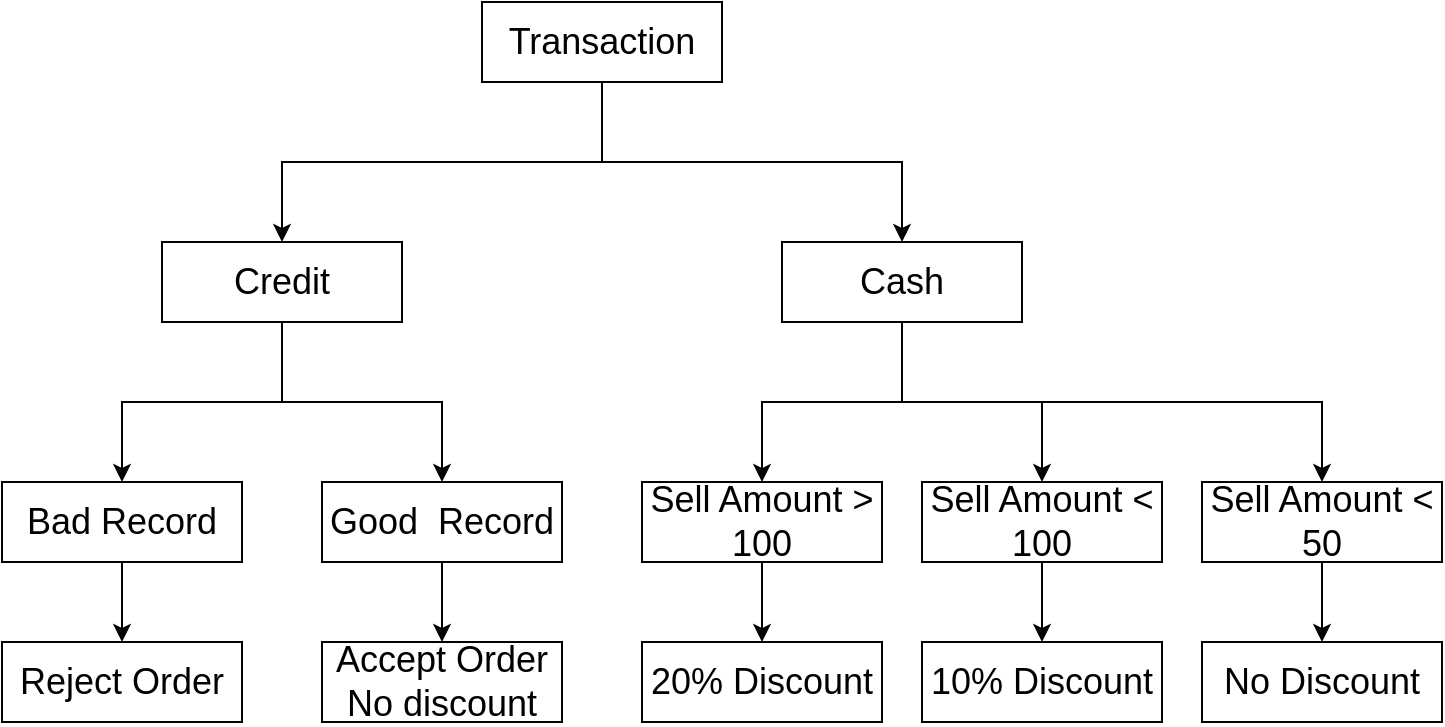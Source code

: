 <mxfile version="20.2.8" type="github">
  <diagram id="QX-kf8TAM9mVo-nuAqAm" name="Page-1">
    <mxGraphModel dx="946" dy="521" grid="1" gridSize="10" guides="1" tooltips="1" connect="1" arrows="1" fold="1" page="1" pageScale="1" pageWidth="827" pageHeight="1169" math="0" shadow="0">
      <root>
        <mxCell id="0" />
        <mxCell id="1" parent="0" />
        <mxCell id="VPaW-7pwA5flNVjHfqT0-3" value="" style="edgeStyle=orthogonalEdgeStyle;rounded=0;orthogonalLoop=1;jettySize=auto;html=1;" edge="1" parent="1" source="VPaW-7pwA5flNVjHfqT0-1" target="VPaW-7pwA5flNVjHfqT0-2">
          <mxGeometry relative="1" as="geometry">
            <Array as="points">
              <mxPoint x="400" y="120" />
              <mxPoint x="240" y="120" />
            </Array>
          </mxGeometry>
        </mxCell>
        <mxCell id="VPaW-7pwA5flNVjHfqT0-5" value="" style="edgeStyle=orthogonalEdgeStyle;rounded=0;orthogonalLoop=1;jettySize=auto;html=1;" edge="1" parent="1" source="VPaW-7pwA5flNVjHfqT0-1" target="VPaW-7pwA5flNVjHfqT0-4">
          <mxGeometry relative="1" as="geometry">
            <Array as="points">
              <mxPoint x="400" y="120" />
              <mxPoint x="550" y="120" />
            </Array>
          </mxGeometry>
        </mxCell>
        <mxCell id="VPaW-7pwA5flNVjHfqT0-1" value="&lt;font style=&quot;font-size: 18px;&quot;&gt;Transaction&lt;/font&gt;" style="rounded=0;whiteSpace=wrap;html=1;" vertex="1" parent="1">
          <mxGeometry x="340" y="40" width="120" height="40" as="geometry" />
        </mxCell>
        <mxCell id="VPaW-7pwA5flNVjHfqT0-7" value="" style="edgeStyle=orthogonalEdgeStyle;rounded=0;orthogonalLoop=1;jettySize=auto;html=1;fontSize=18;" edge="1" parent="1" source="VPaW-7pwA5flNVjHfqT0-2" target="VPaW-7pwA5flNVjHfqT0-6">
          <mxGeometry relative="1" as="geometry">
            <Array as="points">
              <mxPoint x="240" y="240" />
              <mxPoint x="160" y="240" />
            </Array>
          </mxGeometry>
        </mxCell>
        <mxCell id="VPaW-7pwA5flNVjHfqT0-9" value="" style="edgeStyle=orthogonalEdgeStyle;rounded=0;orthogonalLoop=1;jettySize=auto;html=1;fontSize=18;" edge="1" parent="1" source="VPaW-7pwA5flNVjHfqT0-2" target="VPaW-7pwA5flNVjHfqT0-8">
          <mxGeometry relative="1" as="geometry" />
        </mxCell>
        <mxCell id="VPaW-7pwA5flNVjHfqT0-2" value="&lt;font style=&quot;font-size: 18px;&quot;&gt;Credit&lt;/font&gt;" style="rounded=0;whiteSpace=wrap;html=1;" vertex="1" parent="1">
          <mxGeometry x="180" y="160" width="120" height="40" as="geometry" />
        </mxCell>
        <mxCell id="VPaW-7pwA5flNVjHfqT0-11" value="" style="edgeStyle=orthogonalEdgeStyle;rounded=0;orthogonalLoop=1;jettySize=auto;html=1;fontSize=18;" edge="1" parent="1" source="VPaW-7pwA5flNVjHfqT0-4" target="VPaW-7pwA5flNVjHfqT0-10">
          <mxGeometry relative="1" as="geometry" />
        </mxCell>
        <mxCell id="VPaW-7pwA5flNVjHfqT0-13" value="" style="edgeStyle=orthogonalEdgeStyle;rounded=0;orthogonalLoop=1;jettySize=auto;html=1;fontSize=18;" edge="1" parent="1" source="VPaW-7pwA5flNVjHfqT0-4" target="VPaW-7pwA5flNVjHfqT0-12">
          <mxGeometry relative="1" as="geometry">
            <Array as="points">
              <mxPoint x="550" y="240" />
              <mxPoint x="760" y="240" />
            </Array>
          </mxGeometry>
        </mxCell>
        <mxCell id="VPaW-7pwA5flNVjHfqT0-4" value="&lt;font style=&quot;font-size: 18px;&quot;&gt;Cash&lt;/font&gt;" style="rounded=0;whiteSpace=wrap;html=1;" vertex="1" parent="1">
          <mxGeometry x="490" y="160" width="120" height="40" as="geometry" />
        </mxCell>
        <mxCell id="VPaW-7pwA5flNVjHfqT0-23" value="" style="edgeStyle=orthogonalEdgeStyle;rounded=0;orthogonalLoop=1;jettySize=auto;html=1;fontSize=18;" edge="1" parent="1" source="VPaW-7pwA5flNVjHfqT0-6" target="VPaW-7pwA5flNVjHfqT0-22">
          <mxGeometry relative="1" as="geometry" />
        </mxCell>
        <mxCell id="VPaW-7pwA5flNVjHfqT0-6" value="&lt;font style=&quot;font-size: 18px;&quot;&gt;Bad Record&lt;/font&gt;" style="rounded=0;whiteSpace=wrap;html=1;" vertex="1" parent="1">
          <mxGeometry x="100" y="280" width="120" height="40" as="geometry" />
        </mxCell>
        <mxCell id="VPaW-7pwA5flNVjHfqT0-25" value="" style="edgeStyle=orthogonalEdgeStyle;rounded=0;orthogonalLoop=1;jettySize=auto;html=1;fontSize=18;" edge="1" parent="1" source="VPaW-7pwA5flNVjHfqT0-8" target="VPaW-7pwA5flNVjHfqT0-24">
          <mxGeometry relative="1" as="geometry" />
        </mxCell>
        <mxCell id="VPaW-7pwA5flNVjHfqT0-8" value="&lt;font size=&quot;4&quot;&gt;Good &amp;nbsp;Record&lt;/font&gt;" style="rounded=0;whiteSpace=wrap;html=1;" vertex="1" parent="1">
          <mxGeometry x="260" y="280" width="120" height="40" as="geometry" />
        </mxCell>
        <mxCell id="VPaW-7pwA5flNVjHfqT0-17" value="" style="edgeStyle=orthogonalEdgeStyle;rounded=0;orthogonalLoop=1;jettySize=auto;html=1;fontSize=18;" edge="1" parent="1" source="VPaW-7pwA5flNVjHfqT0-10" target="VPaW-7pwA5flNVjHfqT0-16">
          <mxGeometry relative="1" as="geometry" />
        </mxCell>
        <mxCell id="VPaW-7pwA5flNVjHfqT0-10" value="&lt;font style=&quot;font-size: 18px;&quot;&gt;Sell Amount &amp;gt; 100&lt;/font&gt;" style="rounded=0;whiteSpace=wrap;html=1;" vertex="1" parent="1">
          <mxGeometry x="420" y="280" width="120" height="40" as="geometry" />
        </mxCell>
        <mxCell id="VPaW-7pwA5flNVjHfqT0-21" value="" style="edgeStyle=orthogonalEdgeStyle;rounded=0;orthogonalLoop=1;jettySize=auto;html=1;fontSize=18;" edge="1" parent="1" source="VPaW-7pwA5flNVjHfqT0-12" target="VPaW-7pwA5flNVjHfqT0-20">
          <mxGeometry relative="1" as="geometry" />
        </mxCell>
        <mxCell id="VPaW-7pwA5flNVjHfqT0-12" value="&lt;font style=&quot;font-size: 18px;&quot;&gt;Sell Amount &amp;lt;&lt;br&gt;50&lt;br&gt;&lt;/font&gt;" style="rounded=0;whiteSpace=wrap;html=1;" vertex="1" parent="1">
          <mxGeometry x="700" y="280" width="120" height="40" as="geometry" />
        </mxCell>
        <mxCell id="VPaW-7pwA5flNVjHfqT0-14" value="" style="endArrow=classic;html=1;rounded=0;fontSize=18;" edge="1" parent="1">
          <mxGeometry width="50" height="50" relative="1" as="geometry">
            <mxPoint x="620" y="240" as="sourcePoint" />
            <mxPoint x="620" y="280" as="targetPoint" />
          </mxGeometry>
        </mxCell>
        <mxCell id="VPaW-7pwA5flNVjHfqT0-19" value="" style="edgeStyle=orthogonalEdgeStyle;rounded=0;orthogonalLoop=1;jettySize=auto;html=1;fontSize=18;" edge="1" parent="1" source="VPaW-7pwA5flNVjHfqT0-15" target="VPaW-7pwA5flNVjHfqT0-18">
          <mxGeometry relative="1" as="geometry" />
        </mxCell>
        <mxCell id="VPaW-7pwA5flNVjHfqT0-15" value="&lt;font style=&quot;font-size: 18px;&quot;&gt;Sell Amount &amp;lt; 100&lt;/font&gt;" style="rounded=0;whiteSpace=wrap;html=1;" vertex="1" parent="1">
          <mxGeometry x="560" y="280" width="120" height="40" as="geometry" />
        </mxCell>
        <mxCell id="VPaW-7pwA5flNVjHfqT0-16" value="&lt;font style=&quot;font-size: 18px;&quot;&gt;20% Discount&lt;/font&gt;" style="rounded=0;whiteSpace=wrap;html=1;" vertex="1" parent="1">
          <mxGeometry x="420" y="360" width="120" height="40" as="geometry" />
        </mxCell>
        <mxCell id="VPaW-7pwA5flNVjHfqT0-18" value="&lt;font style=&quot;font-size: 18px;&quot;&gt;10% Discount&lt;/font&gt;" style="rounded=0;whiteSpace=wrap;html=1;" vertex="1" parent="1">
          <mxGeometry x="560" y="360" width="120" height="40" as="geometry" />
        </mxCell>
        <mxCell id="VPaW-7pwA5flNVjHfqT0-20" value="&lt;font style=&quot;font-size: 18px;&quot;&gt;No Discount&lt;br&gt;&lt;/font&gt;" style="rounded=0;whiteSpace=wrap;html=1;" vertex="1" parent="1">
          <mxGeometry x="700" y="360" width="120" height="40" as="geometry" />
        </mxCell>
        <mxCell id="VPaW-7pwA5flNVjHfqT0-22" value="&lt;font style=&quot;font-size: 18px;&quot;&gt;Reject Order&lt;/font&gt;" style="rounded=0;whiteSpace=wrap;html=1;" vertex="1" parent="1">
          <mxGeometry x="100" y="360" width="120" height="40" as="geometry" />
        </mxCell>
        <mxCell id="VPaW-7pwA5flNVjHfqT0-24" value="&lt;font size=&quot;4&quot;&gt;Accept Order&lt;br&gt;No discount&lt;br&gt;&lt;/font&gt;" style="rounded=0;whiteSpace=wrap;html=1;" vertex="1" parent="1">
          <mxGeometry x="260" y="360" width="120" height="40" as="geometry" />
        </mxCell>
      </root>
    </mxGraphModel>
  </diagram>
</mxfile>
